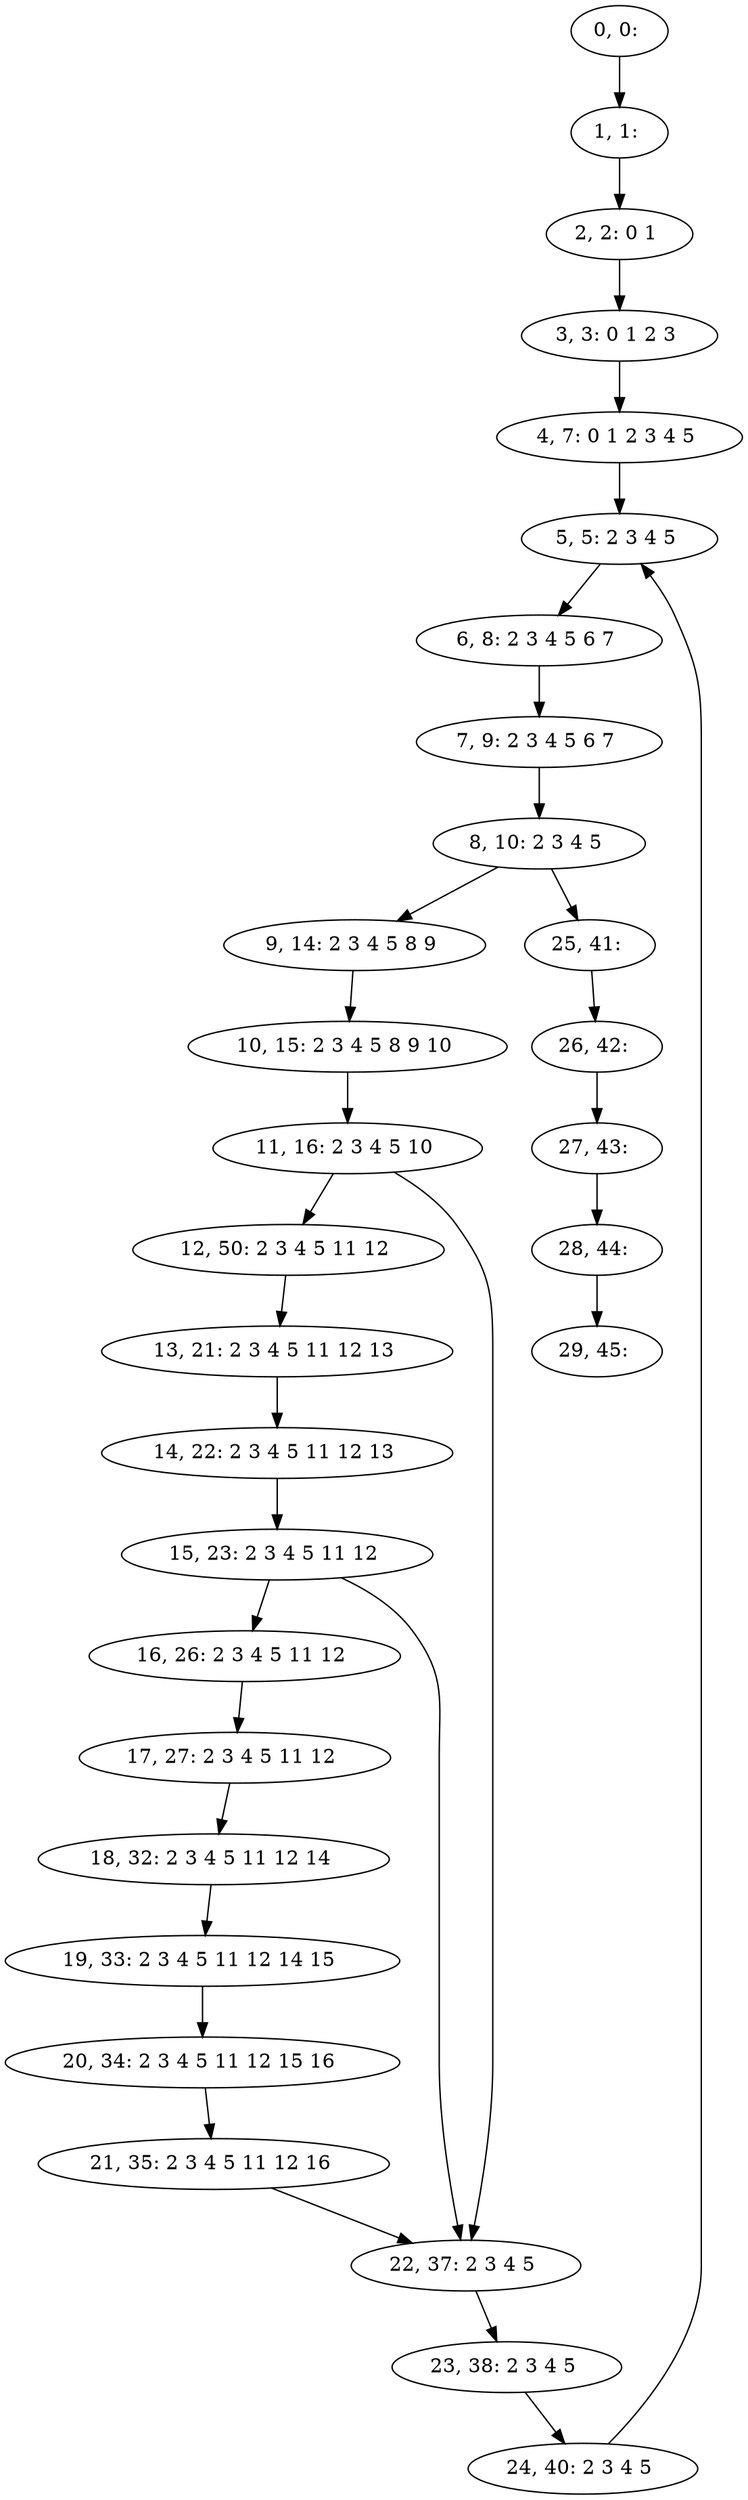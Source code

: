 digraph G {
0[label="0, 0: "];
1[label="1, 1: "];
2[label="2, 2: 0 1 "];
3[label="3, 3: 0 1 2 3 "];
4[label="4, 7: 0 1 2 3 4 5 "];
5[label="5, 5: 2 3 4 5 "];
6[label="6, 8: 2 3 4 5 6 7 "];
7[label="7, 9: 2 3 4 5 6 7 "];
8[label="8, 10: 2 3 4 5 "];
9[label="9, 14: 2 3 4 5 8 9 "];
10[label="10, 15: 2 3 4 5 8 9 10 "];
11[label="11, 16: 2 3 4 5 10 "];
12[label="12, 50: 2 3 4 5 11 12 "];
13[label="13, 21: 2 3 4 5 11 12 13 "];
14[label="14, 22: 2 3 4 5 11 12 13 "];
15[label="15, 23: 2 3 4 5 11 12 "];
16[label="16, 26: 2 3 4 5 11 12 "];
17[label="17, 27: 2 3 4 5 11 12 "];
18[label="18, 32: 2 3 4 5 11 12 14 "];
19[label="19, 33: 2 3 4 5 11 12 14 15 "];
20[label="20, 34: 2 3 4 5 11 12 15 16 "];
21[label="21, 35: 2 3 4 5 11 12 16 "];
22[label="22, 37: 2 3 4 5 "];
23[label="23, 38: 2 3 4 5 "];
24[label="24, 40: 2 3 4 5 "];
25[label="25, 41: "];
26[label="26, 42: "];
27[label="27, 43: "];
28[label="28, 44: "];
29[label="29, 45: "];
0->1 ;
1->2 ;
2->3 ;
3->4 ;
4->5 ;
5->6 ;
6->7 ;
7->8 ;
8->9 ;
8->25 ;
9->10 ;
10->11 ;
11->12 ;
11->22 ;
12->13 ;
13->14 ;
14->15 ;
15->16 ;
15->22 ;
16->17 ;
17->18 ;
18->19 ;
19->20 ;
20->21 ;
21->22 ;
22->23 ;
23->24 ;
24->5 ;
25->26 ;
26->27 ;
27->28 ;
28->29 ;
}
